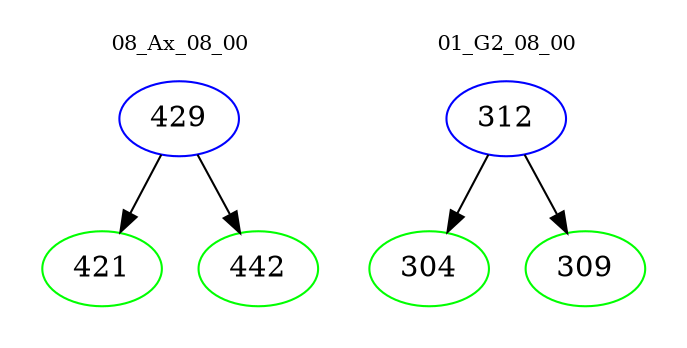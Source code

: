 digraph{
subgraph cluster_0 {
color = white
label = "08_Ax_08_00";
fontsize=10;
T0_429 [label="429", color="blue"]
T0_429 -> T0_421 [color="black"]
T0_421 [label="421", color="green"]
T0_429 -> T0_442 [color="black"]
T0_442 [label="442", color="green"]
}
subgraph cluster_1 {
color = white
label = "01_G2_08_00";
fontsize=10;
T1_312 [label="312", color="blue"]
T1_312 -> T1_304 [color="black"]
T1_304 [label="304", color="green"]
T1_312 -> T1_309 [color="black"]
T1_309 [label="309", color="green"]
}
}
